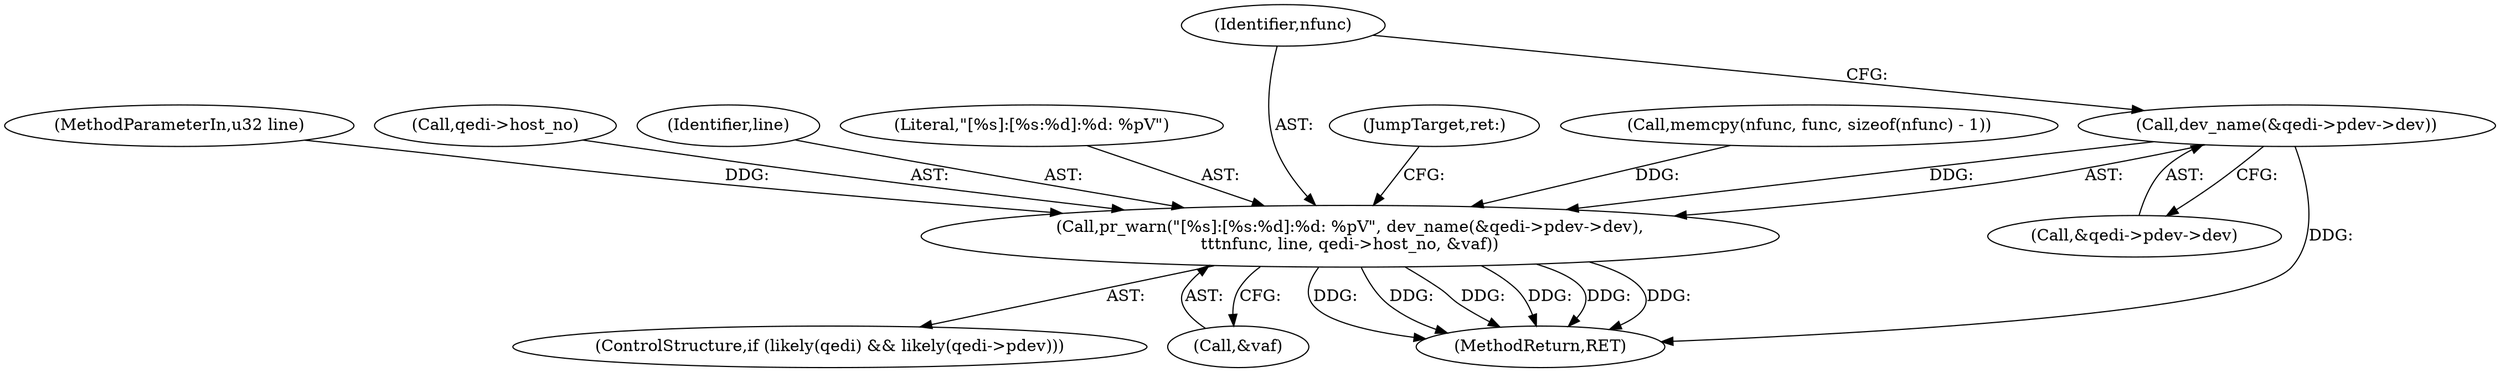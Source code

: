 digraph "0_linux_c09581a52765a85f19fc35340127396d5e3379cc_2@pointer" {
"1000151" [label="(Call,dev_name(&qedi->pdev->dev))"];
"1000149" [label="(Call,pr_warn(\"[%s]:[%s:%d]:%d: %pV\", dev_name(&qedi->pdev->dev),\n\t\t\tnfunc, line, qedi->host_no, &vaf))"];
"1000160" [label="(Call,qedi->host_no)"];
"1000151" [label="(Call,dev_name(&qedi->pdev->dev))"];
"1000159" [label="(Identifier,line)"];
"1000149" [label="(Call,pr_warn(\"[%s]:[%s:%d]:%d: %pV\", dev_name(&qedi->pdev->dev),\n\t\t\tnfunc, line, qedi->host_no, &vaf))"];
"1000150" [label="(Literal,\"[%s]:[%s:%d]:%d: %pV\")"];
"1000152" [label="(Call,&qedi->pdev->dev)"];
"1000103" [label="(MethodParameterIn,u32 line)"];
"1000158" [label="(Identifier,nfunc)"];
"1000163" [label="(Call,&vaf)"];
"1000172" [label="(JumpTarget,ret:)"];
"1000141" [label="(ControlStructure,if (likely(qedi) && likely(qedi->pdev)))"];
"1000175" [label="(MethodReturn,RET)"];
"1000114" [label="(Call,memcpy(nfunc, func, sizeof(nfunc) - 1))"];
"1000151" -> "1000149"  [label="AST: "];
"1000151" -> "1000152"  [label="CFG: "];
"1000152" -> "1000151"  [label="AST: "];
"1000158" -> "1000151"  [label="CFG: "];
"1000151" -> "1000175"  [label="DDG: "];
"1000151" -> "1000149"  [label="DDG: "];
"1000149" -> "1000141"  [label="AST: "];
"1000149" -> "1000163"  [label="CFG: "];
"1000150" -> "1000149"  [label="AST: "];
"1000158" -> "1000149"  [label="AST: "];
"1000159" -> "1000149"  [label="AST: "];
"1000160" -> "1000149"  [label="AST: "];
"1000163" -> "1000149"  [label="AST: "];
"1000172" -> "1000149"  [label="CFG: "];
"1000149" -> "1000175"  [label="DDG: "];
"1000149" -> "1000175"  [label="DDG: "];
"1000149" -> "1000175"  [label="DDG: "];
"1000149" -> "1000175"  [label="DDG: "];
"1000149" -> "1000175"  [label="DDG: "];
"1000149" -> "1000175"  [label="DDG: "];
"1000114" -> "1000149"  [label="DDG: "];
"1000103" -> "1000149"  [label="DDG: "];
}
